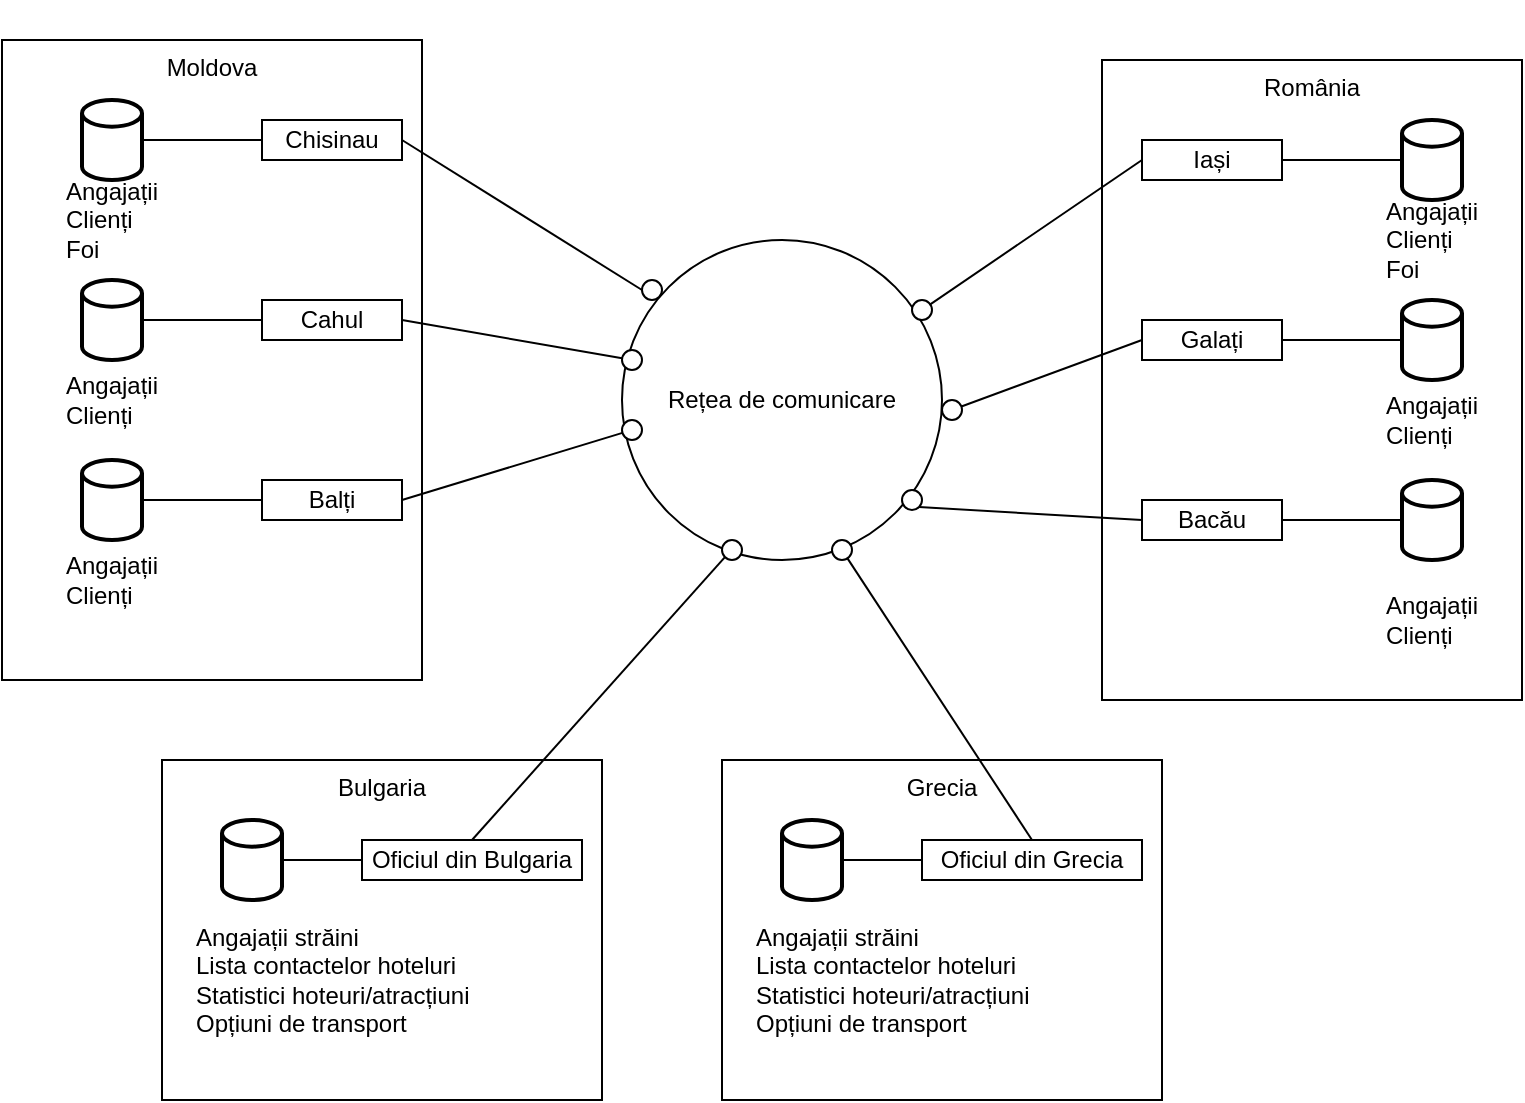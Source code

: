 <mxfile version="22.1.7" type="device">
  <diagram name="Page-1" id="I6Kkhxmyqso2m6LQIETv">
    <mxGraphModel dx="988" dy="593" grid="1" gridSize="10" guides="1" tooltips="1" connect="1" arrows="1" fold="1" page="1" pageScale="1" pageWidth="850" pageHeight="1100" math="0" shadow="0">
      <root>
        <mxCell id="0" />
        <mxCell id="1" parent="0" />
        <mxCell id="2qmqJhzmF6oV58kFOMkS-1" value="Rețea de comunicare" style="ellipse;whiteSpace=wrap;html=1;aspect=fixed;" parent="1" vertex="1">
          <mxGeometry x="390" y="130" width="160" height="160" as="geometry" />
        </mxCell>
        <mxCell id="2qmqJhzmF6oV58kFOMkS-23" value="România" style="rounded=0;whiteSpace=wrap;html=1;verticalAlign=top;movable=1;resizable=1;rotatable=1;deletable=1;editable=1;locked=0;connectable=1;" parent="1" vertex="1">
          <mxGeometry x="630" y="40" width="210" height="320" as="geometry" />
        </mxCell>
        <mxCell id="2qmqJhzmF6oV58kFOMkS-24" value="Iași" style="rounded=0;whiteSpace=wrap;html=1;" parent="1" vertex="1">
          <mxGeometry x="650" y="80" width="70" height="20" as="geometry" />
        </mxCell>
        <mxCell id="2qmqJhzmF6oV58kFOMkS-27" value="" style="strokeWidth=2;html=1;shape=mxgraph.flowchart.database;whiteSpace=wrap;" parent="1" vertex="1">
          <mxGeometry x="780" y="70" width="30" height="40" as="geometry" />
        </mxCell>
        <mxCell id="2qmqJhzmF6oV58kFOMkS-28" value="" style="strokeWidth=2;html=1;shape=mxgraph.flowchart.database;whiteSpace=wrap;" parent="1" vertex="1">
          <mxGeometry x="780" y="160" width="30" height="40" as="geometry" />
        </mxCell>
        <mxCell id="2qmqJhzmF6oV58kFOMkS-25" value="Galați" style="rounded=0;whiteSpace=wrap;html=1;" parent="1" vertex="1">
          <mxGeometry x="650" y="170" width="70" height="20" as="geometry" />
        </mxCell>
        <mxCell id="2qmqJhzmF6oV58kFOMkS-26" value="Bacău" style="rounded=0;whiteSpace=wrap;html=1;" parent="1" vertex="1">
          <mxGeometry x="650" y="260" width="70" height="20" as="geometry" />
        </mxCell>
        <mxCell id="2qmqJhzmF6oV58kFOMkS-29" value="" style="strokeWidth=2;html=1;shape=mxgraph.flowchart.database;whiteSpace=wrap;" parent="1" vertex="1">
          <mxGeometry x="780" y="250" width="30" height="40" as="geometry" />
        </mxCell>
        <mxCell id="2qmqJhzmF6oV58kFOMkS-30" value="Angajații&lt;br&gt;&lt;div style=&quot;text-align: left;&quot;&gt;Clienți&lt;/div&gt;" style="rounded=0;whiteSpace=wrap;html=1;fillColor=none;strokeColor=none;" parent="1" vertex="1">
          <mxGeometry x="755" y="290" width="80" height="60" as="geometry" />
        </mxCell>
        <mxCell id="2qmqJhzmF6oV58kFOMkS-31" value="Angajații&lt;br&gt;&lt;div style=&quot;text-align: left;&quot;&gt;Clienți&lt;/div&gt;" style="rounded=0;whiteSpace=wrap;html=1;fillColor=none;strokeColor=none;" parent="1" vertex="1">
          <mxGeometry x="755" y="190" width="80" height="60" as="geometry" />
        </mxCell>
        <mxCell id="2qmqJhzmF6oV58kFOMkS-32" value="Angajații&lt;br&gt;&lt;div style=&quot;text-align: left;&quot;&gt;Clienți&lt;/div&gt;&lt;div style=&quot;text-align: left;&quot;&gt;Foi&lt;/div&gt;" style="rounded=0;whiteSpace=wrap;html=1;fillColor=none;strokeColor=none;" parent="1" vertex="1">
          <mxGeometry x="755" y="100" width="80" height="60" as="geometry" />
        </mxCell>
        <mxCell id="2qmqJhzmF6oV58kFOMkS-39" value="" style="endArrow=none;html=1;rounded=0;exitX=0;exitY=0.5;exitDx=0;exitDy=0;exitPerimeter=0;entryX=1;entryY=0.5;entryDx=0;entryDy=0;" parent="1" source="2qmqJhzmF6oV58kFOMkS-27" target="2qmqJhzmF6oV58kFOMkS-24" edge="1">
          <mxGeometry width="50" height="50" relative="1" as="geometry">
            <mxPoint x="230" y="300" as="sourcePoint" />
            <mxPoint x="290" y="300" as="targetPoint" />
          </mxGeometry>
        </mxCell>
        <mxCell id="2qmqJhzmF6oV58kFOMkS-40" value="" style="endArrow=none;html=1;rounded=0;entryX=1;entryY=0.5;entryDx=0;entryDy=0;exitX=0;exitY=0.5;exitDx=0;exitDy=0;exitPerimeter=0;" parent="1" source="2qmqJhzmF6oV58kFOMkS-28" target="2qmqJhzmF6oV58kFOMkS-25" edge="1">
          <mxGeometry width="50" height="50" relative="1" as="geometry">
            <mxPoint x="790" y="110" as="sourcePoint" />
            <mxPoint x="730" y="100" as="targetPoint" />
          </mxGeometry>
        </mxCell>
        <mxCell id="2qmqJhzmF6oV58kFOMkS-41" value="" style="endArrow=none;html=1;rounded=0;entryX=1;entryY=0.5;entryDx=0;entryDy=0;exitX=0;exitY=0.5;exitDx=0;exitDy=0;exitPerimeter=0;" parent="1" source="2qmqJhzmF6oV58kFOMkS-29" target="2qmqJhzmF6oV58kFOMkS-26" edge="1">
          <mxGeometry width="50" height="50" relative="1" as="geometry">
            <mxPoint x="790" y="190" as="sourcePoint" />
            <mxPoint x="730" y="190" as="targetPoint" />
          </mxGeometry>
        </mxCell>
        <mxCell id="2qmqJhzmF6oV58kFOMkS-54" value="" style="ellipse;whiteSpace=wrap;html=1;aspect=fixed;" parent="1" vertex="1">
          <mxGeometry x="390" y="185" width="10" height="10" as="geometry" />
        </mxCell>
        <mxCell id="2qmqJhzmF6oV58kFOMkS-58" value="" style="ellipse;whiteSpace=wrap;html=1;aspect=fixed;" parent="1" vertex="1">
          <mxGeometry x="390" y="220" width="10" height="10" as="geometry" />
        </mxCell>
        <mxCell id="2qmqJhzmF6oV58kFOMkS-59" value="" style="group" parent="1" vertex="1" connectable="0">
          <mxGeometry x="610" y="10" width="20" height="90" as="geometry" />
        </mxCell>
        <mxCell id="2qmqJhzmF6oV58kFOMkS-61" value="" style="ellipse;whiteSpace=wrap;html=1;aspect=fixed;" parent="1" vertex="1">
          <mxGeometry x="535" y="160" width="10" height="10" as="geometry" />
        </mxCell>
        <mxCell id="2qmqJhzmF6oV58kFOMkS-60" value="" style="endArrow=none;html=1;rounded=0;exitX=0;exitY=0.5;exitDx=0;exitDy=0;" parent="1" source="2qmqJhzmF6oV58kFOMkS-24" target="2qmqJhzmF6oV58kFOMkS-61" edge="1">
          <mxGeometry width="50" height="50" relative="1" as="geometry">
            <mxPoint x="580" y="170" as="sourcePoint" />
            <mxPoint x="630" y="120" as="targetPoint" />
          </mxGeometry>
        </mxCell>
        <mxCell id="2qmqJhzmF6oV58kFOMkS-63" value="" style="group" parent="1" vertex="1" connectable="0">
          <mxGeometry x="520" y="281.4" width="20" height="90" as="geometry" />
        </mxCell>
        <mxCell id="2qmqJhzmF6oV58kFOMkS-65" value="" style="ellipse;whiteSpace=wrap;html=1;aspect=fixed;" parent="1" vertex="1">
          <mxGeometry x="550" y="210" width="10" height="10" as="geometry" />
        </mxCell>
        <mxCell id="2qmqJhzmF6oV58kFOMkS-64" value="" style="endArrow=none;html=1;rounded=0;exitX=0;exitY=0.5;exitDx=0;exitDy=0;" parent="1" source="2qmqJhzmF6oV58kFOMkS-25" target="2qmqJhzmF6oV58kFOMkS-65" edge="1">
          <mxGeometry width="50" height="50" relative="1" as="geometry">
            <mxPoint x="530" y="385" as="sourcePoint" />
            <mxPoint x="580" y="335" as="targetPoint" />
          </mxGeometry>
        </mxCell>
        <mxCell id="2qmqJhzmF6oV58kFOMkS-66" value="" style="group" parent="1" vertex="1" connectable="0">
          <mxGeometry x="490" y="310" width="20" height="90" as="geometry" />
        </mxCell>
        <mxCell id="2qmqJhzmF6oV58kFOMkS-68" value="" style="ellipse;whiteSpace=wrap;html=1;aspect=fixed;" parent="1" vertex="1">
          <mxGeometry x="530" y="255" width="10" height="10" as="geometry" />
        </mxCell>
        <mxCell id="2qmqJhzmF6oV58kFOMkS-67" value="" style="endArrow=none;html=1;rounded=0;exitX=0;exitY=0.5;exitDx=0;exitDy=0;entryX=1;entryY=1;entryDx=0;entryDy=0;" parent="1" source="2qmqJhzmF6oV58kFOMkS-26" target="2qmqJhzmF6oV58kFOMkS-68" edge="1">
          <mxGeometry width="50" height="50" relative="1" as="geometry">
            <mxPoint x="490" y="400" as="sourcePoint" />
            <mxPoint x="540" y="260" as="targetPoint" />
          </mxGeometry>
        </mxCell>
        <mxCell id="2qmqJhzmF6oV58kFOMkS-46" value="" style="ellipse;whiteSpace=wrap;html=1;aspect=fixed;" parent="1" vertex="1">
          <mxGeometry x="400" y="150" width="10" height="10" as="geometry" />
        </mxCell>
        <mxCell id="2qmqJhzmF6oV58kFOMkS-73" value="Bulgaria" style="rounded=0;whiteSpace=wrap;html=1;strokeColor=default;verticalAlign=top;" parent="1" vertex="1">
          <mxGeometry x="160" y="390" width="220" height="170" as="geometry" />
        </mxCell>
        <mxCell id="2qmqJhzmF6oV58kFOMkS-74" value="Oficiul din Bulgaria" style="rounded=0;whiteSpace=wrap;html=1;" parent="1" vertex="1">
          <mxGeometry x="260" y="430" width="110" height="20" as="geometry" />
        </mxCell>
        <mxCell id="2qmqJhzmF6oV58kFOMkS-2" value="Moldova&lt;br&gt;" style="rounded=0;whiteSpace=wrap;html=1;verticalAlign=top;movable=1;resizable=1;rotatable=1;deletable=1;editable=1;locked=0;connectable=1;" parent="1" vertex="1">
          <mxGeometry x="80" y="30" width="210" height="320" as="geometry" />
        </mxCell>
        <mxCell id="2qmqJhzmF6oV58kFOMkS-3" value="Chisinau&lt;br&gt;" style="rounded=0;whiteSpace=wrap;html=1;movable=1;resizable=1;rotatable=1;deletable=1;editable=1;locked=0;connectable=1;" parent="1" vertex="1">
          <mxGeometry x="210" y="70" width="70" height="20" as="geometry" />
        </mxCell>
        <mxCell id="2qmqJhzmF6oV58kFOMkS-5" value="Cahul" style="rounded=0;whiteSpace=wrap;html=1;movable=1;resizable=1;rotatable=1;deletable=1;editable=1;locked=0;connectable=1;" parent="1" vertex="1">
          <mxGeometry x="210" y="160" width="70" height="20" as="geometry" />
        </mxCell>
        <mxCell id="2qmqJhzmF6oV58kFOMkS-6" value="Balți" style="rounded=0;whiteSpace=wrap;html=1;movable=1;resizable=1;rotatable=1;deletable=1;editable=1;locked=0;connectable=1;" parent="1" vertex="1">
          <mxGeometry x="210" y="250" width="70" height="20" as="geometry" />
        </mxCell>
        <mxCell id="2qmqJhzmF6oV58kFOMkS-11" value="" style="strokeWidth=2;html=1;shape=mxgraph.flowchart.database;whiteSpace=wrap;movable=1;resizable=1;rotatable=1;deletable=1;editable=1;locked=0;connectable=1;" parent="1" vertex="1">
          <mxGeometry x="120" y="60" width="30" height="40" as="geometry" />
        </mxCell>
        <mxCell id="2qmqJhzmF6oV58kFOMkS-12" value="" style="strokeWidth=2;html=1;shape=mxgraph.flowchart.database;whiteSpace=wrap;movable=1;resizable=1;rotatable=1;deletable=1;editable=1;locked=0;connectable=1;" parent="1" vertex="1">
          <mxGeometry x="120" y="150" width="30" height="40" as="geometry" />
        </mxCell>
        <mxCell id="2qmqJhzmF6oV58kFOMkS-13" value="" style="strokeWidth=2;html=1;shape=mxgraph.flowchart.database;whiteSpace=wrap;movable=1;resizable=1;rotatable=1;deletable=1;editable=1;locked=0;connectable=1;" parent="1" vertex="1">
          <mxGeometry x="120" y="240" width="30" height="40" as="geometry" />
        </mxCell>
        <mxCell id="2qmqJhzmF6oV58kFOMkS-33" value="Angajații&lt;br&gt;&lt;div style=&quot;text-align: left;&quot;&gt;Clienți&lt;/div&gt;&lt;div style=&quot;text-align: left;&quot;&gt;Foi&lt;/div&gt;" style="rounded=0;whiteSpace=wrap;html=1;fillColor=none;strokeColor=none;movable=1;resizable=1;rotatable=1;deletable=1;editable=1;locked=0;connectable=1;" parent="1" vertex="1">
          <mxGeometry x="95" y="90" width="80" height="60" as="geometry" />
        </mxCell>
        <mxCell id="2qmqJhzmF6oV58kFOMkS-34" value="Angajații&lt;br&gt;&lt;div style=&quot;text-align: left;&quot;&gt;Clienți&lt;/div&gt;" style="rounded=0;whiteSpace=wrap;html=1;fillColor=none;strokeColor=none;movable=1;resizable=1;rotatable=1;deletable=1;editable=1;locked=0;connectable=1;" parent="1" vertex="1">
          <mxGeometry x="95" y="180" width="80" height="60" as="geometry" />
        </mxCell>
        <mxCell id="2qmqJhzmF6oV58kFOMkS-35" value="Angajații&lt;br&gt;&lt;div style=&quot;text-align: left;&quot;&gt;Clienți&lt;/div&gt;" style="rounded=0;whiteSpace=wrap;html=1;fillColor=none;strokeColor=none;movable=1;resizable=1;rotatable=1;deletable=1;editable=1;locked=0;connectable=1;" parent="1" vertex="1">
          <mxGeometry x="95" y="270" width="80" height="60" as="geometry" />
        </mxCell>
        <mxCell id="2qmqJhzmF6oV58kFOMkS-36" value="" style="endArrow=none;html=1;rounded=0;exitX=1;exitY=0.5;exitDx=0;exitDy=0;exitPerimeter=0;entryX=0;entryY=0.5;entryDx=0;entryDy=0;movable=1;resizable=1;rotatable=1;deletable=1;editable=1;locked=0;connectable=1;" parent="1" source="2qmqJhzmF6oV58kFOMkS-11" target="2qmqJhzmF6oV58kFOMkS-3" edge="1">
          <mxGeometry width="50" height="50" relative="1" as="geometry">
            <mxPoint x="360" y="230" as="sourcePoint" />
            <mxPoint x="410" y="180" as="targetPoint" />
          </mxGeometry>
        </mxCell>
        <mxCell id="2qmqJhzmF6oV58kFOMkS-37" value="" style="endArrow=none;html=1;rounded=0;exitX=1;exitY=0.5;exitDx=0;exitDy=0;exitPerimeter=0;entryX=0;entryY=0.5;entryDx=0;entryDy=0;movable=1;resizable=1;rotatable=1;deletable=1;editable=1;locked=0;connectable=1;" parent="1" source="2qmqJhzmF6oV58kFOMkS-12" target="2qmqJhzmF6oV58kFOMkS-5" edge="1">
          <mxGeometry width="50" height="50" relative="1" as="geometry">
            <mxPoint x="160" y="90" as="sourcePoint" />
            <mxPoint x="220" y="90" as="targetPoint" />
          </mxGeometry>
        </mxCell>
        <mxCell id="2qmqJhzmF6oV58kFOMkS-38" value="" style="endArrow=none;html=1;rounded=0;exitX=1;exitY=0.5;exitDx=0;exitDy=0;exitPerimeter=0;entryX=0;entryY=0.5;entryDx=0;entryDy=0;movable=1;resizable=1;rotatable=1;deletable=1;editable=1;locked=0;connectable=1;" parent="1" source="2qmqJhzmF6oV58kFOMkS-13" target="2qmqJhzmF6oV58kFOMkS-6" edge="1">
          <mxGeometry width="50" height="50" relative="1" as="geometry">
            <mxPoint x="160" y="180" as="sourcePoint" />
            <mxPoint x="220" y="180" as="targetPoint" />
          </mxGeometry>
        </mxCell>
        <mxCell id="2qmqJhzmF6oV58kFOMkS-90" value="" style="strokeWidth=2;html=1;shape=mxgraph.flowchart.database;whiteSpace=wrap;movable=1;resizable=1;rotatable=1;deletable=1;editable=1;locked=0;connectable=1;" parent="1" vertex="1">
          <mxGeometry x="190" y="420" width="30" height="40" as="geometry" />
        </mxCell>
        <mxCell id="2qmqJhzmF6oV58kFOMkS-92" value="Angajații străini&lt;br&gt;Lista contactelor hoteluri&lt;br&gt;Statistici hoteuri/atracțiuni&lt;br&gt;Opțiuni de transport" style="rounded=0;whiteSpace=wrap;html=1;fontColor=default;fillColor=none;strokeColor=none;align=left;" parent="1" vertex="1">
          <mxGeometry x="175" y="470" width="150" height="60" as="geometry" />
        </mxCell>
        <mxCell id="2qmqJhzmF6oV58kFOMkS-93" value="" style="endArrow=none;html=1;rounded=0;exitX=0.5;exitY=0;exitDx=0;exitDy=0;entryX=0;entryY=1;entryDx=0;entryDy=0;" parent="1" source="2qmqJhzmF6oV58kFOMkS-74" target="2qmqJhzmF6oV58kFOMkS-94" edge="1">
          <mxGeometry width="50" height="50" relative="1" as="geometry">
            <mxPoint x="360" y="426.4" as="sourcePoint" />
            <mxPoint x="424.32" y="270.0" as="targetPoint" />
          </mxGeometry>
        </mxCell>
        <mxCell id="2qmqJhzmF6oV58kFOMkS-94" value="" style="ellipse;whiteSpace=wrap;html=1;aspect=fixed;" parent="1" vertex="1">
          <mxGeometry x="440" y="280" width="10" height="10" as="geometry" />
        </mxCell>
        <mxCell id="2qmqJhzmF6oV58kFOMkS-95" value="" style="endArrow=none;html=1;rounded=0;entryX=0;entryY=0.5;entryDx=0;entryDy=0;exitX=1;exitY=0.5;exitDx=0;exitDy=0;exitPerimeter=0;" parent="1" source="2qmqJhzmF6oV58kFOMkS-90" target="2qmqJhzmF6oV58kFOMkS-74" edge="1">
          <mxGeometry width="50" height="50" relative="1" as="geometry">
            <mxPoint x="200" y="490" as="sourcePoint" />
            <mxPoint x="250" y="440" as="targetPoint" />
          </mxGeometry>
        </mxCell>
        <mxCell id="2qmqJhzmF6oV58kFOMkS-97" value="Grecia" style="rounded=0;whiteSpace=wrap;html=1;strokeColor=default;verticalAlign=top;" parent="1" vertex="1">
          <mxGeometry x="440" y="390" width="220" height="170" as="geometry" />
        </mxCell>
        <mxCell id="2qmqJhzmF6oV58kFOMkS-98" value="Oficiul din Grecia" style="rounded=0;whiteSpace=wrap;html=1;" parent="1" vertex="1">
          <mxGeometry x="540" y="430" width="110" height="20" as="geometry" />
        </mxCell>
        <mxCell id="2qmqJhzmF6oV58kFOMkS-99" value="" style="strokeWidth=2;html=1;shape=mxgraph.flowchart.database;whiteSpace=wrap;movable=1;resizable=1;rotatable=1;deletable=1;editable=1;locked=0;connectable=1;" parent="1" vertex="1">
          <mxGeometry x="470" y="420" width="30" height="40" as="geometry" />
        </mxCell>
        <mxCell id="2qmqJhzmF6oV58kFOMkS-100" value="Angajații străini&lt;br&gt;Lista contactelor hoteluri&lt;br&gt;Statistici hoteuri/atracțiuni&lt;br&gt;Opțiuni de transport" style="rounded=0;whiteSpace=wrap;html=1;fontColor=default;fillColor=none;strokeColor=none;align=left;" parent="1" vertex="1">
          <mxGeometry x="455" y="470" width="150" height="60" as="geometry" />
        </mxCell>
        <mxCell id="2qmqJhzmF6oV58kFOMkS-101" value="" style="endArrow=none;html=1;rounded=0;entryX=0;entryY=0.5;entryDx=0;entryDy=0;exitX=1;exitY=0.5;exitDx=0;exitDy=0;exitPerimeter=0;" parent="1" source="2qmqJhzmF6oV58kFOMkS-99" target="2qmqJhzmF6oV58kFOMkS-98" edge="1">
          <mxGeometry width="50" height="50" relative="1" as="geometry">
            <mxPoint x="480" y="490" as="sourcePoint" />
            <mxPoint x="530" y="440" as="targetPoint" />
          </mxGeometry>
        </mxCell>
        <mxCell id="2qmqJhzmF6oV58kFOMkS-102" value="" style="endArrow=none;html=1;rounded=0;exitX=0.5;exitY=0;exitDx=0;exitDy=0;" parent="1" source="2qmqJhzmF6oV58kFOMkS-98" target="2qmqJhzmF6oV58kFOMkS-103" edge="1">
          <mxGeometry width="50" height="50" relative="1" as="geometry">
            <mxPoint x="430" y="370" as="sourcePoint" />
            <mxPoint x="600" y="480" as="targetPoint" />
          </mxGeometry>
        </mxCell>
        <mxCell id="2qmqJhzmF6oV58kFOMkS-103" value="" style="ellipse;whiteSpace=wrap;html=1;aspect=fixed;" parent="1" vertex="1">
          <mxGeometry x="495" y="280" width="10" height="10" as="geometry" />
        </mxCell>
        <mxCell id="2qmqJhzmF6oV58kFOMkS-57" value="" style="endArrow=none;html=1;rounded=0;exitX=1;exitY=0.5;exitDx=0;exitDy=0;" parent="1" source="2qmqJhzmF6oV58kFOMkS-6" target="2qmqJhzmF6oV58kFOMkS-58" edge="1">
          <mxGeometry width="50" height="50" relative="1" as="geometry">
            <mxPoint x="400" y="420" as="sourcePoint" />
            <mxPoint x="450" y="370" as="targetPoint" />
          </mxGeometry>
        </mxCell>
        <mxCell id="2qmqJhzmF6oV58kFOMkS-53" value="" style="endArrow=none;html=1;rounded=0;exitX=1;exitY=0.5;exitDx=0;exitDy=0;" parent="1" source="2qmqJhzmF6oV58kFOMkS-5" target="2qmqJhzmF6oV58kFOMkS-54" edge="1">
          <mxGeometry width="50" height="50" relative="1" as="geometry">
            <mxPoint x="370" y="370" as="sourcePoint" />
            <mxPoint x="420" y="320" as="targetPoint" />
          </mxGeometry>
        </mxCell>
        <mxCell id="2qmqJhzmF6oV58kFOMkS-45" value="" style="endArrow=none;html=1;rounded=0;entryX=0;entryY=0.5;entryDx=0;entryDy=0;exitX=1;exitY=0.5;exitDx=0;exitDy=0;" parent="1" source="2qmqJhzmF6oV58kFOMkS-3" target="2qmqJhzmF6oV58kFOMkS-46" edge="1">
          <mxGeometry width="50" height="50" relative="1" as="geometry">
            <mxPoint x="390" y="300" as="sourcePoint" />
            <mxPoint x="440" y="250" as="targetPoint" />
          </mxGeometry>
        </mxCell>
      </root>
    </mxGraphModel>
  </diagram>
</mxfile>
